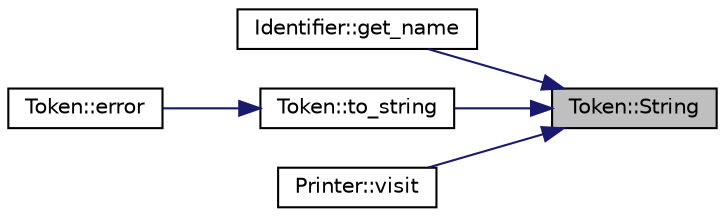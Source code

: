 digraph "Token::String"
{
 // LATEX_PDF_SIZE
  edge [fontname="Helvetica",fontsize="10",labelfontname="Helvetica",labelfontsize="10"];
  node [fontname="Helvetica",fontsize="10",shape=record];
  rankdir="RL";
  Node1 [label="Token::String",height=0.2,width=0.4,color="black", fillcolor="grey75", style="filled", fontcolor="black",tooltip=" "];
  Node1 -> Node2 [dir="back",color="midnightblue",fontsize="10",style="solid",fontname="Helvetica"];
  Node2 [label="Identifier::get_name",height=0.2,width=0.4,color="black", fillcolor="white", style="filled",URL="$struct_identifier.html#a946f4e75ea9a7b07c7169aef055428e7",tooltip=" "];
  Node1 -> Node3 [dir="back",color="midnightblue",fontsize="10",style="solid",fontname="Helvetica"];
  Node3 [label="Token::to_string",height=0.2,width=0.4,color="black", fillcolor="white", style="filled",URL="$struct_token.html#a1bc4fbbdb0346dfc62b255d0472452ac",tooltip=" "];
  Node3 -> Node4 [dir="back",color="midnightblue",fontsize="10",style="solid",fontname="Helvetica"];
  Node4 [label="Token::error",height=0.2,width=0.4,color="black", fillcolor="white", style="filled",URL="$struct_token.html#ac0c587f2218ffe6d7830adda1382a9c0",tooltip=" "];
  Node1 -> Node5 [dir="back",color="midnightblue",fontsize="10",style="solid",fontname="Helvetica"];
  Node5 [label="Printer::visit",height=0.2,width=0.4,color="black", fillcolor="white", style="filled",URL="$class_printer.html#a96f663a607f35ce91eabe8b2dc8f46d1",tooltip=" "];
}
